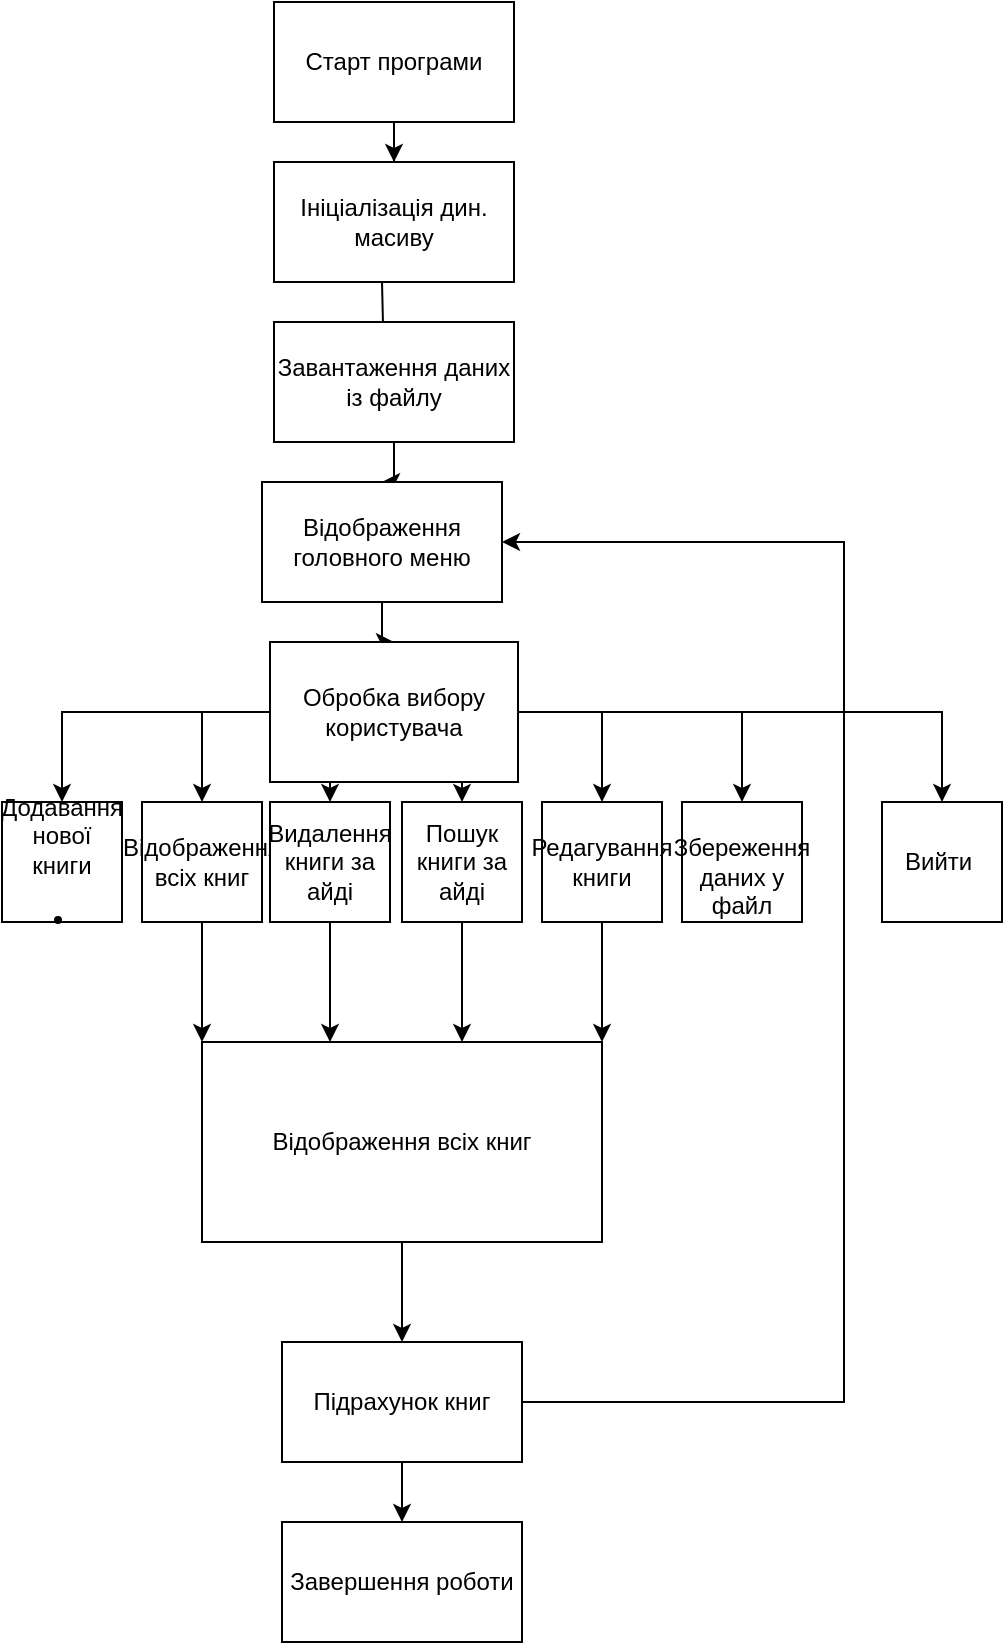 <mxfile version="24.8.3">
  <diagram name="Страница — 1" id="ePAbiJfF0rNbFIrTqSp8">
    <mxGraphModel dx="1393" dy="796" grid="1" gridSize="10" guides="1" tooltips="1" connect="1" arrows="1" fold="1" page="1" pageScale="1" pageWidth="827" pageHeight="1169" math="0" shadow="0">
      <root>
        <mxCell id="0" />
        <mxCell id="1" parent="0" />
        <mxCell id="vJJ8Abfa-olADxEmZLOJ-3" style="edgeStyle=orthogonalEdgeStyle;rounded=0;orthogonalLoop=1;jettySize=auto;html=1;" parent="1" target="vJJ8Abfa-olADxEmZLOJ-2" edge="1">
          <mxGeometry relative="1" as="geometry">
            <mxPoint x="380" y="140" as="sourcePoint" />
          </mxGeometry>
        </mxCell>
        <mxCell id="8Om7E27asgsbqEhX_eST-2" style="edgeStyle=orthogonalEdgeStyle;rounded=0;orthogonalLoop=1;jettySize=auto;html=1;entryX=0.5;entryY=0;entryDx=0;entryDy=0;" parent="1" source="vJJ8Abfa-olADxEmZLOJ-1" target="8Om7E27asgsbqEhX_eST-1" edge="1">
          <mxGeometry relative="1" as="geometry" />
        </mxCell>
        <mxCell id="vJJ8Abfa-olADxEmZLOJ-1" value="Старт програми" style="rounded=0;whiteSpace=wrap;html=1;" parent="1" vertex="1">
          <mxGeometry x="326" width="120" height="60" as="geometry" />
        </mxCell>
        <mxCell id="vJJ8Abfa-olADxEmZLOJ-5" style="edgeStyle=orthogonalEdgeStyle;rounded=0;orthogonalLoop=1;jettySize=auto;html=1;entryX=0.5;entryY=0;entryDx=0;entryDy=0;" parent="1" source="vJJ8Abfa-olADxEmZLOJ-2" target="vJJ8Abfa-olADxEmZLOJ-4" edge="1">
          <mxGeometry relative="1" as="geometry" />
        </mxCell>
        <mxCell id="vJJ8Abfa-olADxEmZLOJ-2" value="Завантаження даних із файлу" style="rounded=0;whiteSpace=wrap;html=1;" parent="1" vertex="1">
          <mxGeometry x="326" y="160" width="120" height="60" as="geometry" />
        </mxCell>
        <mxCell id="vJJ8Abfa-olADxEmZLOJ-7" style="edgeStyle=orthogonalEdgeStyle;rounded=0;orthogonalLoop=1;jettySize=auto;html=1;entryX=0.5;entryY=0;entryDx=0;entryDy=0;" parent="1" source="vJJ8Abfa-olADxEmZLOJ-4" target="vJJ8Abfa-olADxEmZLOJ-6" edge="1">
          <mxGeometry relative="1" as="geometry" />
        </mxCell>
        <mxCell id="vJJ8Abfa-olADxEmZLOJ-4" value="Відображення головного меню" style="rounded=0;whiteSpace=wrap;html=1;" parent="1" vertex="1">
          <mxGeometry x="320" y="240" width="120" height="60" as="geometry" />
        </mxCell>
        <mxCell id="vJJ8Abfa-olADxEmZLOJ-12" style="edgeStyle=orthogonalEdgeStyle;rounded=0;orthogonalLoop=1;jettySize=auto;html=1;exitX=0.75;exitY=1;exitDx=0;exitDy=0;entryX=0.5;entryY=0;entryDx=0;entryDy=0;" parent="1" source="vJJ8Abfa-olADxEmZLOJ-6" target="vJJ8Abfa-olADxEmZLOJ-11" edge="1">
          <mxGeometry relative="1" as="geometry">
            <Array as="points">
              <mxPoint x="354" y="390" />
            </Array>
          </mxGeometry>
        </mxCell>
        <mxCell id="vJJ8Abfa-olADxEmZLOJ-15" style="edgeStyle=orthogonalEdgeStyle;rounded=0;orthogonalLoop=1;jettySize=auto;html=1;entryX=0.5;entryY=0;entryDx=0;entryDy=0;" parent="1" source="vJJ8Abfa-olADxEmZLOJ-6" target="vJJ8Abfa-olADxEmZLOJ-9" edge="1">
          <mxGeometry relative="1" as="geometry" />
        </mxCell>
        <mxCell id="vJJ8Abfa-olADxEmZLOJ-16" style="edgeStyle=orthogonalEdgeStyle;rounded=0;orthogonalLoop=1;jettySize=auto;html=1;exitX=0.75;exitY=1;exitDx=0;exitDy=0;entryX=0.5;entryY=0;entryDx=0;entryDy=0;" parent="1" source="vJJ8Abfa-olADxEmZLOJ-6" target="vJJ8Abfa-olADxEmZLOJ-13" edge="1">
          <mxGeometry relative="1" as="geometry" />
        </mxCell>
        <mxCell id="vJJ8Abfa-olADxEmZLOJ-17" style="edgeStyle=orthogonalEdgeStyle;rounded=0;orthogonalLoop=1;jettySize=auto;html=1;entryX=0.5;entryY=0;entryDx=0;entryDy=0;" parent="1" source="vJJ8Abfa-olADxEmZLOJ-6" target="vJJ8Abfa-olADxEmZLOJ-14" edge="1">
          <mxGeometry relative="1" as="geometry" />
        </mxCell>
        <mxCell id="5QYEnP5L-W6kIbLcVlab-7" style="edgeStyle=orthogonalEdgeStyle;rounded=0;orthogonalLoop=1;jettySize=auto;html=1;entryX=0.5;entryY=0;entryDx=0;entryDy=0;" edge="1" parent="1" source="vJJ8Abfa-olADxEmZLOJ-6" target="5QYEnP5L-W6kIbLcVlab-2">
          <mxGeometry relative="1" as="geometry" />
        </mxCell>
        <mxCell id="5QYEnP5L-W6kIbLcVlab-8" style="edgeStyle=orthogonalEdgeStyle;rounded=0;orthogonalLoop=1;jettySize=auto;html=1;" edge="1" parent="1" source="vJJ8Abfa-olADxEmZLOJ-6" target="5QYEnP5L-W6kIbLcVlab-3">
          <mxGeometry relative="1" as="geometry" />
        </mxCell>
        <mxCell id="5QYEnP5L-W6kIbLcVlab-9" style="edgeStyle=orthogonalEdgeStyle;rounded=0;orthogonalLoop=1;jettySize=auto;html=1;entryX=0.5;entryY=0;entryDx=0;entryDy=0;" edge="1" parent="1" source="vJJ8Abfa-olADxEmZLOJ-6" target="5QYEnP5L-W6kIbLcVlab-10">
          <mxGeometry relative="1" as="geometry">
            <mxPoint x="680" y="355" as="targetPoint" />
          </mxGeometry>
        </mxCell>
        <mxCell id="vJJ8Abfa-olADxEmZLOJ-6" value="Обробка вибору користувача" style="rounded=0;whiteSpace=wrap;html=1;" parent="1" vertex="1">
          <mxGeometry x="324" y="320" width="124" height="70" as="geometry" />
        </mxCell>
        <mxCell id="vJJ8Abfa-olADxEmZLOJ-18" style="edgeStyle=orthogonalEdgeStyle;rounded=0;orthogonalLoop=1;jettySize=auto;html=1;" parent="1" source="vJJ8Abfa-olADxEmZLOJ-9" edge="1">
          <mxGeometry relative="1" as="geometry">
            <mxPoint x="290" y="520" as="targetPoint" />
          </mxGeometry>
        </mxCell>
        <mxCell id="vJJ8Abfa-olADxEmZLOJ-9" value="Відображення всіх книг" style="rounded=0;whiteSpace=wrap;html=1;align=center;" parent="1" vertex="1">
          <mxGeometry x="260" y="400" width="60" height="60" as="geometry" />
        </mxCell>
        <mxCell id="vJJ8Abfa-olADxEmZLOJ-19" style="edgeStyle=orthogonalEdgeStyle;rounded=0;orthogonalLoop=1;jettySize=auto;html=1;" parent="1" source="vJJ8Abfa-olADxEmZLOJ-11" edge="1">
          <mxGeometry relative="1" as="geometry">
            <mxPoint x="354" y="520" as="targetPoint" />
          </mxGeometry>
        </mxCell>
        <mxCell id="vJJ8Abfa-olADxEmZLOJ-11" value="Видалення книги за айді" style="rounded=0;whiteSpace=wrap;html=1;" parent="1" vertex="1">
          <mxGeometry x="324" y="400" width="60" height="60" as="geometry" />
        </mxCell>
        <mxCell id="vJJ8Abfa-olADxEmZLOJ-20" style="edgeStyle=orthogonalEdgeStyle;rounded=0;orthogonalLoop=1;jettySize=auto;html=1;" parent="1" source="vJJ8Abfa-olADxEmZLOJ-13" edge="1">
          <mxGeometry relative="1" as="geometry">
            <mxPoint x="420" y="520" as="targetPoint" />
          </mxGeometry>
        </mxCell>
        <mxCell id="vJJ8Abfa-olADxEmZLOJ-13" value="Пошук книги за айді" style="rounded=0;whiteSpace=wrap;html=1;" parent="1" vertex="1">
          <mxGeometry x="390" y="400" width="60" height="60" as="geometry" />
        </mxCell>
        <mxCell id="vJJ8Abfa-olADxEmZLOJ-21" style="edgeStyle=orthogonalEdgeStyle;rounded=0;orthogonalLoop=1;jettySize=auto;html=1;" parent="1" source="vJJ8Abfa-olADxEmZLOJ-14" edge="1">
          <mxGeometry relative="1" as="geometry">
            <mxPoint x="490" y="520" as="targetPoint" />
          </mxGeometry>
        </mxCell>
        <mxCell id="vJJ8Abfa-olADxEmZLOJ-14" value="Редагування книги" style="rounded=0;whiteSpace=wrap;html=1;" parent="1" vertex="1">
          <mxGeometry x="460" y="400" width="60" height="60" as="geometry" />
        </mxCell>
        <mxCell id="vJJ8Abfa-olADxEmZLOJ-24" style="edgeStyle=orthogonalEdgeStyle;rounded=0;orthogonalLoop=1;jettySize=auto;html=1;" parent="1" source="vJJ8Abfa-olADxEmZLOJ-23" edge="1">
          <mxGeometry relative="1" as="geometry">
            <mxPoint x="390" y="670" as="targetPoint" />
          </mxGeometry>
        </mxCell>
        <mxCell id="vJJ8Abfa-olADxEmZLOJ-23" value="Відображення всіх книг" style="rounded=0;whiteSpace=wrap;html=1;" parent="1" vertex="1">
          <mxGeometry x="290" y="520" width="200" height="100" as="geometry" />
        </mxCell>
        <mxCell id="vJJ8Abfa-olADxEmZLOJ-27" style="edgeStyle=orthogonalEdgeStyle;rounded=0;orthogonalLoop=1;jettySize=auto;html=1;entryX=0.5;entryY=0;entryDx=0;entryDy=0;" parent="1" source="vJJ8Abfa-olADxEmZLOJ-25" edge="1">
          <mxGeometry relative="1" as="geometry">
            <mxPoint x="390" y="760" as="targetPoint" />
          </mxGeometry>
        </mxCell>
        <mxCell id="vJJ8Abfa-olADxEmZLOJ-25" value="Підрахунок книг" style="rounded=0;whiteSpace=wrap;html=1;" parent="1" vertex="1">
          <mxGeometry x="330" y="670" width="120" height="60" as="geometry" />
        </mxCell>
        <mxCell id="5QYEnP5L-W6kIbLcVlab-1" style="edgeStyle=orthogonalEdgeStyle;rounded=0;orthogonalLoop=1;jettySize=auto;html=1;entryX=1;entryY=0.5;entryDx=0;entryDy=0;exitX=1;exitY=0.5;exitDx=0;exitDy=0;" edge="1" parent="1" source="vJJ8Abfa-olADxEmZLOJ-25" target="vJJ8Abfa-olADxEmZLOJ-4">
          <mxGeometry relative="1" as="geometry">
            <mxPoint x="610" y="230" as="targetPoint" />
            <mxPoint x="450" y="790" as="sourcePoint" />
            <Array as="points">
              <mxPoint x="611" y="700" />
              <mxPoint x="611" y="270" />
            </Array>
          </mxGeometry>
        </mxCell>
        <mxCell id="vJJ8Abfa-olADxEmZLOJ-28" value="Завершення роботи" style="rounded=0;whiteSpace=wrap;html=1;" parent="1" vertex="1">
          <mxGeometry x="330" y="760" width="120" height="60" as="geometry" />
        </mxCell>
        <mxCell id="8Om7E27asgsbqEhX_eST-1" value="Ініціалізація дин. масиву" style="rounded=0;whiteSpace=wrap;html=1;" parent="1" vertex="1">
          <mxGeometry x="326" y="80" width="120" height="60" as="geometry" />
        </mxCell>
        <mxCell id="5QYEnP5L-W6kIbLcVlab-2" value="&lt;p&gt;&lt;br&gt;Збереження даних у файл&lt;br&gt;&lt;/p&gt;" style="rounded=0;whiteSpace=wrap;html=1;align=center;" vertex="1" parent="1">
          <mxGeometry x="530" y="400" width="60" height="60" as="geometry" />
        </mxCell>
        <mxCell id="5QYEnP5L-W6kIbLcVlab-3" value="&lt;p&gt;Додавання нової книги&lt;/p&gt;&lt;ul&gt;&lt;li&gt;&lt;/li&gt;&lt;/ul&gt;" style="rounded=0;whiteSpace=wrap;html=1;align=center;" vertex="1" parent="1">
          <mxGeometry x="190" y="400" width="60" height="60" as="geometry" />
        </mxCell>
        <mxCell id="5QYEnP5L-W6kIbLcVlab-10" value="&lt;p&gt;Вийти&amp;nbsp;&lt;/p&gt;" style="rounded=0;whiteSpace=wrap;html=1;align=center;" vertex="1" parent="1">
          <mxGeometry x="630" y="400" width="60" height="60" as="geometry" />
        </mxCell>
      </root>
    </mxGraphModel>
  </diagram>
</mxfile>
